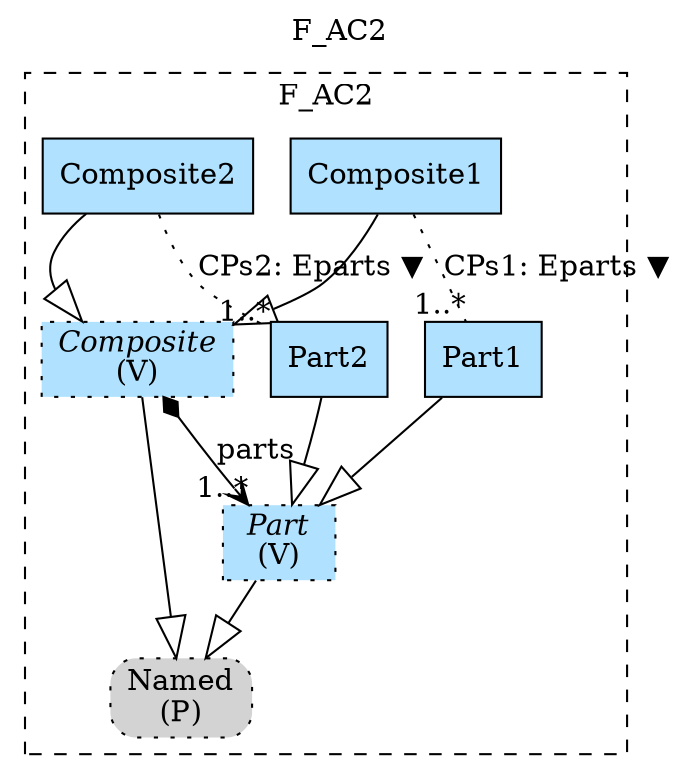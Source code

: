 digraph {graph[label=F_AC2,labelloc=tl,labelfontsize=12];
subgraph cluster_F_AC2{style=dashed;label=F_AC2;
"PNamed"[shape=box,fillcolor=lightgray,style ="rounded,filled,dotted",label=<Named<br/>(P)>];
"Composite"[shape=record,fillcolor=lightskyblue1,style ="filled,dotted",label=<{<I>Composite</I><br/>(V)}>];
"Part"[shape=record,fillcolor=lightskyblue1,style ="filled,dotted",label=<{<I>Part</I><br/>(V)}>];
"Composite1"[shape=record,fillcolor=lightskyblue1,style = filled,label="Composite1"];
"Part1"[shape=record,fillcolor=lightskyblue1,style = filled,label="Part1"];
"Composite2"[shape=record,fillcolor=lightskyblue1,style = filled,label="Composite2"];
"Part2"[shape=record,fillcolor=lightskyblue1,style = filled,label="Part2"];

"Composite"->"PNamed"[arrowhead=onormal,arrowsize=2.0];
"Part"->"PNamed"[arrowhead=onormal,arrowsize=2.0];
"Composite1"->"Composite"[arrowhead=onormal,arrowsize=2.0];
"Part1"->"Part"[arrowhead=onormal,arrowsize=2.0];
"Composite2"->"Composite"[arrowhead=onormal,arrowsize=2.0];
"Part2"->"Part"[arrowhead=onormal,arrowsize=2.0];
"Composite"->"Part"[label="parts",arrowhead=vee,arrowtail=diamond,dir=both,headlabel="1..*"];
"Composite1"->"Part1"[label="CPs1: Eparts ▼",dir=none,taillabel="",headlabel="1..*",style=dotted];
"Composite2"->"Part2"[label="CPs2: Eparts ▼",dir=none,taillabel="",headlabel="1..*",style=dotted];

}

}